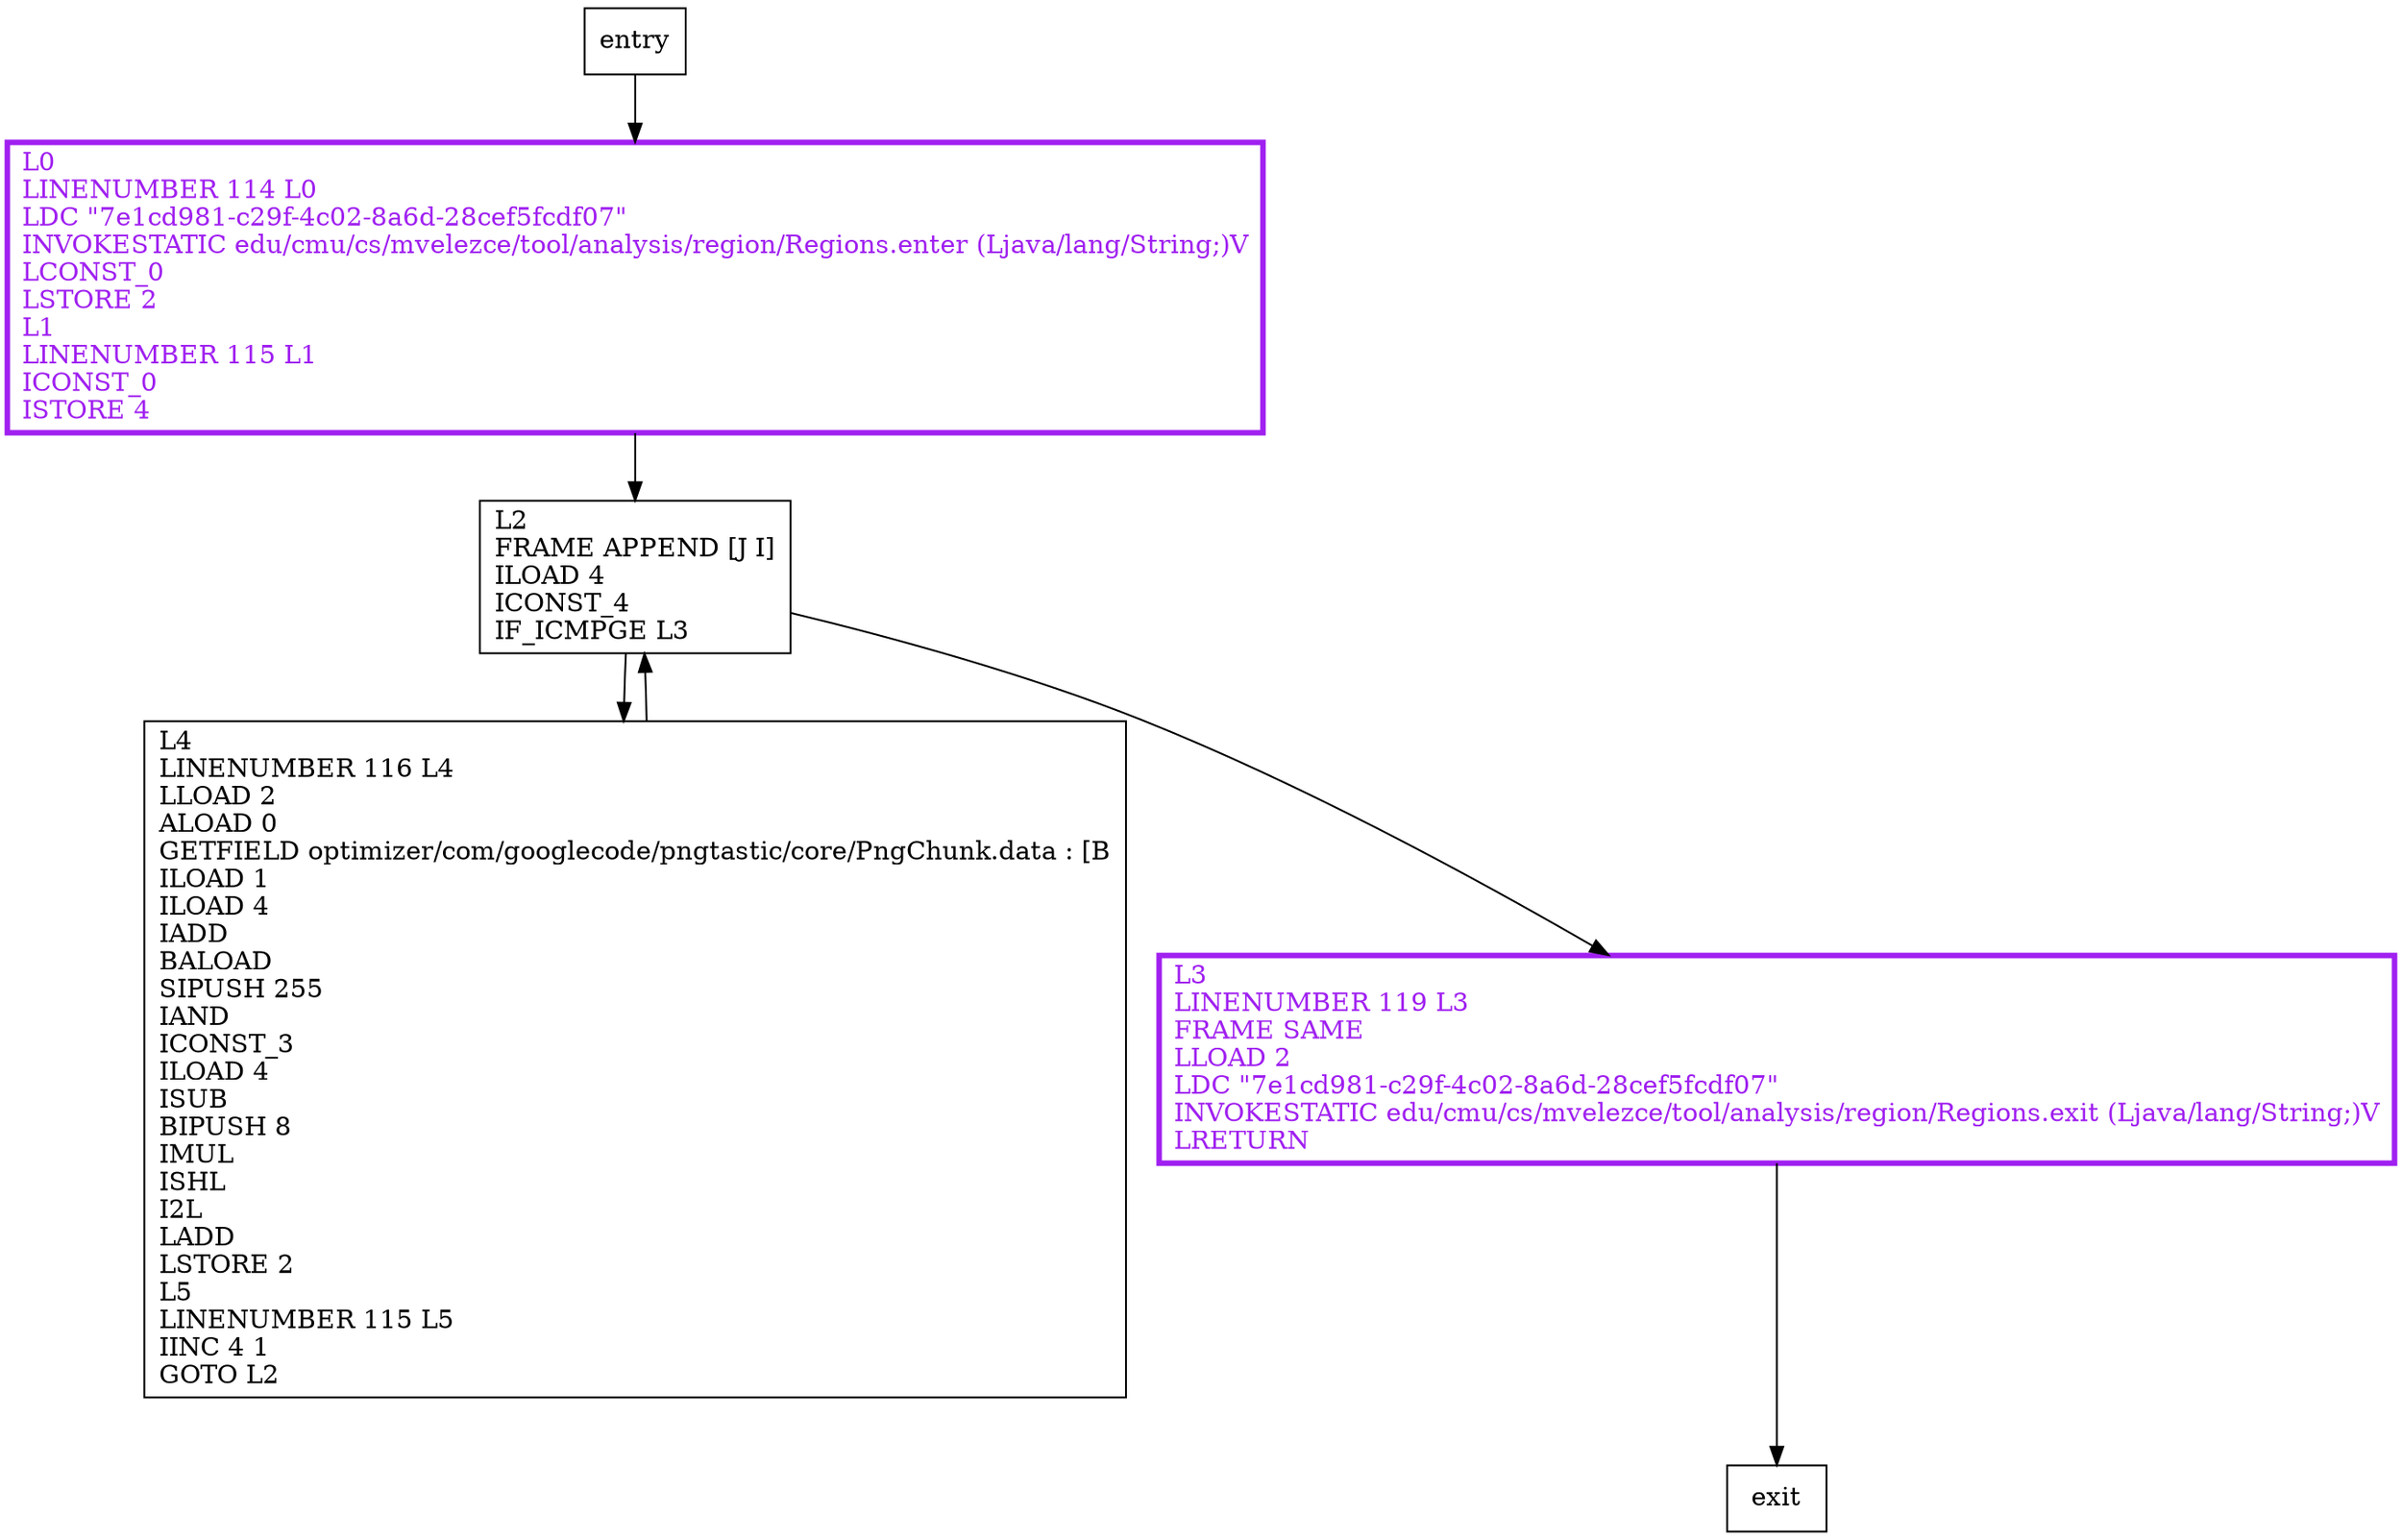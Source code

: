 digraph getUnsignedInt {
node [shape=record];
1074960165 [label="L2\lFRAME APPEND [J I]\lILOAD 4\lICONST_4\lIF_ICMPGE L3\l"];
1270818705 [label="L4\lLINENUMBER 116 L4\lLLOAD 2\lALOAD 0\lGETFIELD optimizer/com/googlecode/pngtastic/core/PngChunk.data : [B\lILOAD 1\lILOAD 4\lIADD\lBALOAD\lSIPUSH 255\lIAND\lICONST_3\lILOAD 4\lISUB\lBIPUSH 8\lIMUL\lISHL\lI2L\lLADD\lLSTORE 2\lL5\lLINENUMBER 115 L5\lIINC 4 1\lGOTO L2\l"];
1197647135 [label="L3\lLINENUMBER 119 L3\lFRAME SAME\lLLOAD 2\lLDC \"7e1cd981-c29f-4c02-8a6d-28cef5fcdf07\"\lINVOKESTATIC edu/cmu/cs/mvelezce/tool/analysis/region/Regions.exit (Ljava/lang/String;)V\lLRETURN\l"];
980331109 [label="L0\lLINENUMBER 114 L0\lLDC \"7e1cd981-c29f-4c02-8a6d-28cef5fcdf07\"\lINVOKESTATIC edu/cmu/cs/mvelezce/tool/analysis/region/Regions.enter (Ljava/lang/String;)V\lLCONST_0\lLSTORE 2\lL1\lLINENUMBER 115 L1\lICONST_0\lISTORE 4\l"];
entry;
exit;
entry -> 980331109;
1074960165 -> 1270818705;
1074960165 -> 1197647135;
1270818705 -> 1074960165;
1197647135 -> exit;
980331109 -> 1074960165;
1197647135[fontcolor="purple", penwidth=3, color="purple"];
980331109[fontcolor="purple", penwidth=3, color="purple"];
}
